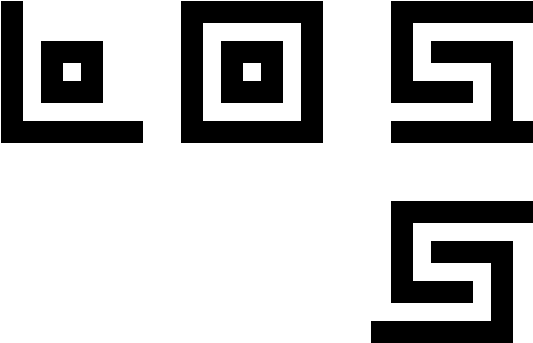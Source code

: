 <?xml version="1.0" encoding="UTF-8"?>
<dia:diagram xmlns:dia="http://www.lysator.liu.se/~alla/dia/">
  <dia:layer name="Segundo plano" visible="true" connectable="true" active="true">
    <dia:group>
      <dia:attribute name="meta">
        <dia:composite type="dict"/>
      </dia:attribute>
      <dia:attribute name="matrix"/>
      <dia:object type="Standard - Polygon" version="0" id="O0">
        <dia:attribute name="obj_pos">
          <dia:point val="-7,-7"/>
        </dia:attribute>
        <dia:attribute name="obj_bb">
          <dia:rectangle val="-7.05,-12.05;0.05,-6.95"/>
        </dia:attribute>
        <dia:attribute name="poly_points">
          <dia:point val="-7,-7"/>
          <dia:point val="-3,-7"/>
          <dia:point val="-3,-8"/>
          <dia:point val="-6,-8"/>
          <dia:point val="-6,-11"/>
          <dia:point val="0,-11"/>
          <dia:point val="0,-12"/>
          <dia:point val="-7,-12"/>
        </dia:attribute>
        <dia:attribute name="inner_color">
          <dia:color val="#000000ff"/>
        </dia:attribute>
        <dia:attribute name="show_background">
          <dia:boolean val="true"/>
        </dia:attribute>
      </dia:object>
      <dia:object type="Standard - Polygon" version="0" id="O1">
        <dia:attribute name="obj_pos">
          <dia:point val="-5,-10"/>
        </dia:attribute>
        <dia:attribute name="obj_bb">
          <dia:rectangle val="-7.05,-10.05;0.05,-4.95"/>
        </dia:attribute>
        <dia:attribute name="poly_points">
          <dia:point val="-5,-10"/>
          <dia:point val="-1,-10"/>
          <dia:point val="-1,-6"/>
          <dia:point val="0,-6"/>
          <dia:point val="0,-5"/>
          <dia:point val="-7,-5"/>
          <dia:point val="-7,-6"/>
          <dia:point val="-2,-6"/>
          <dia:point val="-2,-9"/>
          <dia:point val="-5,-9"/>
        </dia:attribute>
        <dia:attribute name="inner_color">
          <dia:color val="#000000ff"/>
        </dia:attribute>
        <dia:attribute name="show_background">
          <dia:boolean val="true"/>
        </dia:attribute>
      </dia:object>
    </dia:group>
    <dia:group>
      <dia:attribute name="meta">
        <dia:composite type="dict"/>
      </dia:attribute>
      <dia:attribute name="matrix"/>
      <dia:object type="Standard - Polygon" version="0" id="O2">
        <dia:attribute name="obj_pos">
          <dia:point val="-7,3"/>
        </dia:attribute>
        <dia:attribute name="obj_bb">
          <dia:rectangle val="-7.05,-2.05;0.05,3.05"/>
        </dia:attribute>
        <dia:attribute name="poly_points">
          <dia:point val="-7,3"/>
          <dia:point val="-3,3"/>
          <dia:point val="-3,2"/>
          <dia:point val="-6,2"/>
          <dia:point val="-6,-1"/>
          <dia:point val="0,-1"/>
          <dia:point val="0,-2"/>
          <dia:point val="-7,-2"/>
        </dia:attribute>
        <dia:attribute name="inner_color">
          <dia:color val="#000000ff"/>
        </dia:attribute>
        <dia:attribute name="show_background">
          <dia:boolean val="true"/>
        </dia:attribute>
      </dia:object>
      <dia:object type="Standard - Polygon" version="0" id="O3">
        <dia:attribute name="obj_pos">
          <dia:point val="-5,0"/>
        </dia:attribute>
        <dia:attribute name="obj_bb">
          <dia:rectangle val="-8.05,-0.05;-0.95,5.05"/>
        </dia:attribute>
        <dia:attribute name="poly_points">
          <dia:point val="-5,0"/>
          <dia:point val="-1,0"/>
          <dia:point val="-1,5"/>
          <dia:point val="-8,5"/>
          <dia:point val="-8,4"/>
          <dia:point val="-2,4"/>
          <dia:point val="-2,1"/>
          <dia:point val="-5,1"/>
        </dia:attribute>
        <dia:attribute name="inner_color">
          <dia:color val="#000000ff"/>
        </dia:attribute>
        <dia:attribute name="show_background">
          <dia:boolean val="true"/>
        </dia:attribute>
      </dia:object>
    </dia:group>
    <dia:group>
      <dia:attribute name="meta">
        <dia:composite type="dict"/>
      </dia:attribute>
      <dia:attribute name="matrix"/>
      <dia:object type="Standard - Polygon" version="0" id="O4">
        <dia:attribute name="obj_pos">
          <dia:point val="-26.5,-12"/>
        </dia:attribute>
        <dia:attribute name="obj_bb">
          <dia:rectangle val="-26.55,-12.05;-19.45,-4.95"/>
        </dia:attribute>
        <dia:attribute name="poly_points">
          <dia:point val="-26.5,-12"/>
          <dia:point val="-25.5,-12"/>
          <dia:point val="-25.5,-6"/>
          <dia:point val="-19.5,-6"/>
          <dia:point val="-19.5,-5"/>
          <dia:point val="-26.5,-5"/>
        </dia:attribute>
        <dia:attribute name="inner_color">
          <dia:color val="#000000ff"/>
        </dia:attribute>
        <dia:attribute name="show_background">
          <dia:boolean val="true"/>
        </dia:attribute>
      </dia:object>
      <dia:object type="Standard - Polygon" version="0" id="O5">
        <dia:attribute name="obj_pos">
          <dia:point val="-24.5,-10"/>
        </dia:attribute>
        <dia:attribute name="obj_bb">
          <dia:rectangle val="-24.55,-10.05;-21.45,-6.95"/>
        </dia:attribute>
        <dia:attribute name="poly_points">
          <dia:point val="-24.5,-10"/>
          <dia:point val="-21.5,-10"/>
          <dia:point val="-21.5,-7"/>
          <dia:point val="-24.5,-7"/>
        </dia:attribute>
        <dia:attribute name="inner_color">
          <dia:color val="#000000ff"/>
        </dia:attribute>
        <dia:attribute name="show_background">
          <dia:boolean val="true"/>
        </dia:attribute>
      </dia:object>
      <dia:object type="Standard - Polygon" version="0" id="O6">
        <dia:attribute name="obj_pos">
          <dia:point val="-23.5,-9"/>
        </dia:attribute>
        <dia:attribute name="obj_bb">
          <dia:rectangle val="-23.55,-9.05;-22.45,-7.95"/>
        </dia:attribute>
        <dia:attribute name="poly_points">
          <dia:point val="-23.5,-9"/>
          <dia:point val="-22.5,-9"/>
          <dia:point val="-22.5,-8"/>
          <dia:point val="-23.5,-8"/>
        </dia:attribute>
        <dia:attribute name="show_background">
          <dia:boolean val="true"/>
        </dia:attribute>
      </dia:object>
    </dia:group>
    <dia:group>
      <dia:attribute name="meta">
        <dia:composite type="dict"/>
      </dia:attribute>
      <dia:attribute name="matrix"/>
      <dia:object type="Standard - Polygon" version="0" id="O7">
        <dia:attribute name="obj_pos">
          <dia:point val="-17.5,-12"/>
        </dia:attribute>
        <dia:attribute name="obj_bb">
          <dia:rectangle val="-17.55,-12.05;-10.45,-4.95"/>
        </dia:attribute>
        <dia:attribute name="poly_points">
          <dia:point val="-17.5,-12"/>
          <dia:point val="-10.5,-12"/>
          <dia:point val="-10.5,-6"/>
          <dia:point val="-11.5,-6"/>
          <dia:point val="-11.5,-11"/>
          <dia:point val="-16.5,-11"/>
          <dia:point val="-16.5,-6"/>
          <dia:point val="-10.5,-6"/>
          <dia:point val="-10.5,-5"/>
          <dia:point val="-17.5,-5"/>
        </dia:attribute>
        <dia:attribute name="inner_color">
          <dia:color val="#000000ff"/>
        </dia:attribute>
        <dia:attribute name="show_background">
          <dia:boolean val="true"/>
        </dia:attribute>
      </dia:object>
      <dia:object type="Standard - Polygon" version="0" id="O8">
        <dia:attribute name="obj_pos">
          <dia:point val="-15.5,-10"/>
        </dia:attribute>
        <dia:attribute name="obj_bb">
          <dia:rectangle val="-15.55,-10.05;-12.45,-6.95"/>
        </dia:attribute>
        <dia:attribute name="poly_points">
          <dia:point val="-15.5,-10"/>
          <dia:point val="-12.5,-10"/>
          <dia:point val="-12.5,-7"/>
          <dia:point val="-15.5,-7"/>
        </dia:attribute>
        <dia:attribute name="inner_color">
          <dia:color val="#000000ff"/>
        </dia:attribute>
        <dia:attribute name="show_background">
          <dia:boolean val="true"/>
        </dia:attribute>
      </dia:object>
      <dia:object type="Standard - Polygon" version="0" id="O9">
        <dia:attribute name="obj_pos">
          <dia:point val="-14.5,-9"/>
        </dia:attribute>
        <dia:attribute name="obj_bb">
          <dia:rectangle val="-14.55,-9.05;-13.45,-7.95"/>
        </dia:attribute>
        <dia:attribute name="poly_points">
          <dia:point val="-14.5,-9"/>
          <dia:point val="-13.5,-9"/>
          <dia:point val="-13.5,-8"/>
          <dia:point val="-14.5,-8"/>
        </dia:attribute>
        <dia:attribute name="show_background">
          <dia:boolean val="true"/>
        </dia:attribute>
      </dia:object>
    </dia:group>
  </dia:layer>
</dia:diagram>
